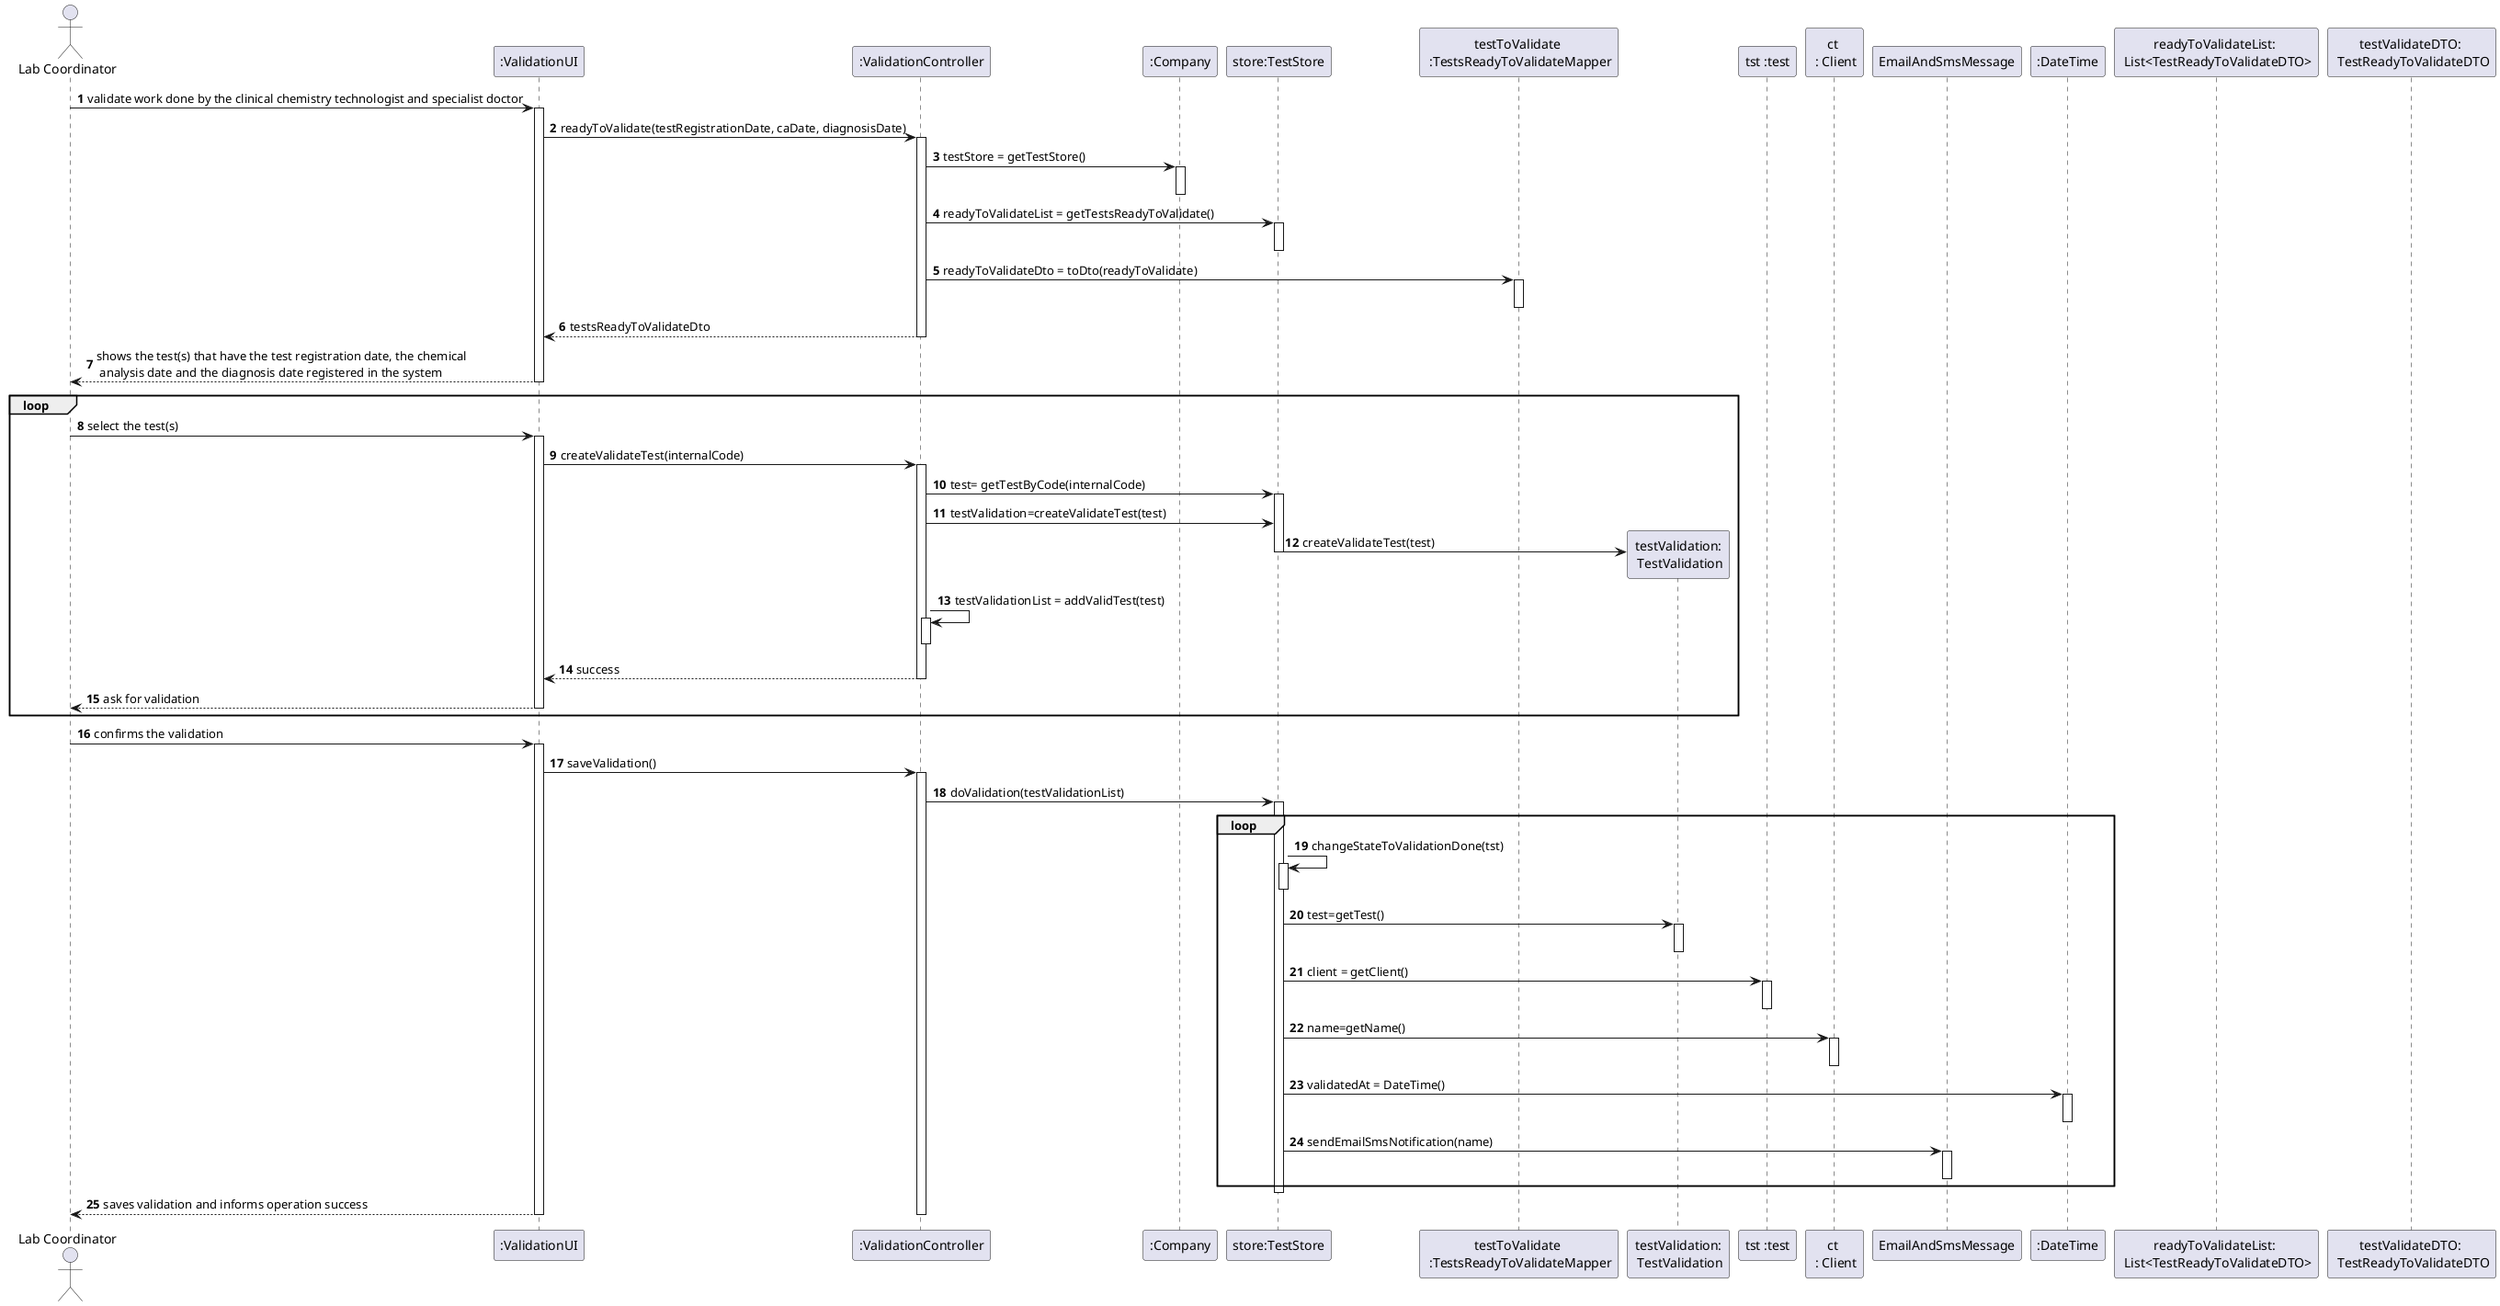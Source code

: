 @startuml
autonumber
'hide footbox
actor "Lab Coordinator" as LC

participant ":ValidationUI" as UI
participant ":ValidationController" as CTRL
participant ":Company" as C
participant "store:TestStore" as TS
participant "testToValidate \n :TestsReadyToValidateMapper" as TVM
participant "testValidation:\n TestValidation" as TV
participant "tst :test" as TST
participant "ct \n : Client" as CT
participant "EmailAndSmsMessage" as EM
participant ":DateTime" as DT
participant "readyToValidateList: \n List<TestReadyToValidateDTO>" as LTVDTO
participant "testValidateDTO: \n TestReadyToValidateDTO" as TVDTO

LC -> UI : validate work done by the clinical chemistry technologist and specialist doctor
activate UI
    UI -> CTRL : readyToValidate(testRegistrationDate, caDate, diagnosisDate)
    activate CTRL
    CTRL -> C : testStore = getTestStore()
    activate C
    deactivate C
    CTRL -> TS : readyToValidateList = getTestsReadyToValidate()
    activate TS
    deactivate TS
    CTRL -> TVM : readyToValidateDto = toDto(readyToValidate)
    activate TVM
    deactivate TVM
    deactivate TVM
    CTRL --> UI : testsReadyToValidateDto
    deactivate CTRL
    UI --> LC : shows the test(s) that have the test registration date, the chemical\n analysis date and the diagnosis date registered in the system
deactivate UI
loop
LC -> UI : select the test(s)
activate UI

UI -> CTRL : createValidateTest(internalCode)
activate CTRL
CTRL -> TS : test= getTestByCode(internalCode)
activate TS
CTRL -> TS : testValidation=createValidateTest(test)
TS-> TV** : createValidateTest(test)
deactivate TS



CTRL -> CTRL : testValidationList = addValidTest(test)
activate CTRL
deactivate CTRL
CTRL --> UI : success
deactivate CTRL

    UI --> LC : ask for validation
    deactivate CTRL
deactivate UI
end
LC -> UI : confirms the validation
activate UI
    UI -> CTRL : saveValidation()
    activate CTRL
    CTRL -> TS : doValidation(testValidationList)
    loop
    activate TS
    TS -> TS : changeStateToValidationDone(tst)
    activate TS
    deactivate TS
    TS -> TV : test=getTest()
    activate TV
    deactivate TV
    TS -> TST : client = getClient()
    activate TST
    deactivate TST
    TS -> CT : name=getName()
    activate CT
    deactivate CT
    TS -> DT : validatedAt = DateTime()
    activate DT
        deactivate DT
    TS -> EM : sendEmailSmsNotification(name)
    activate EM
        deactivate EM
   end


    deactivate TS


UI --> LC : saves validation and informs operation success
deactivate C
deactivate UI
deactivate CTRL

@enduml
